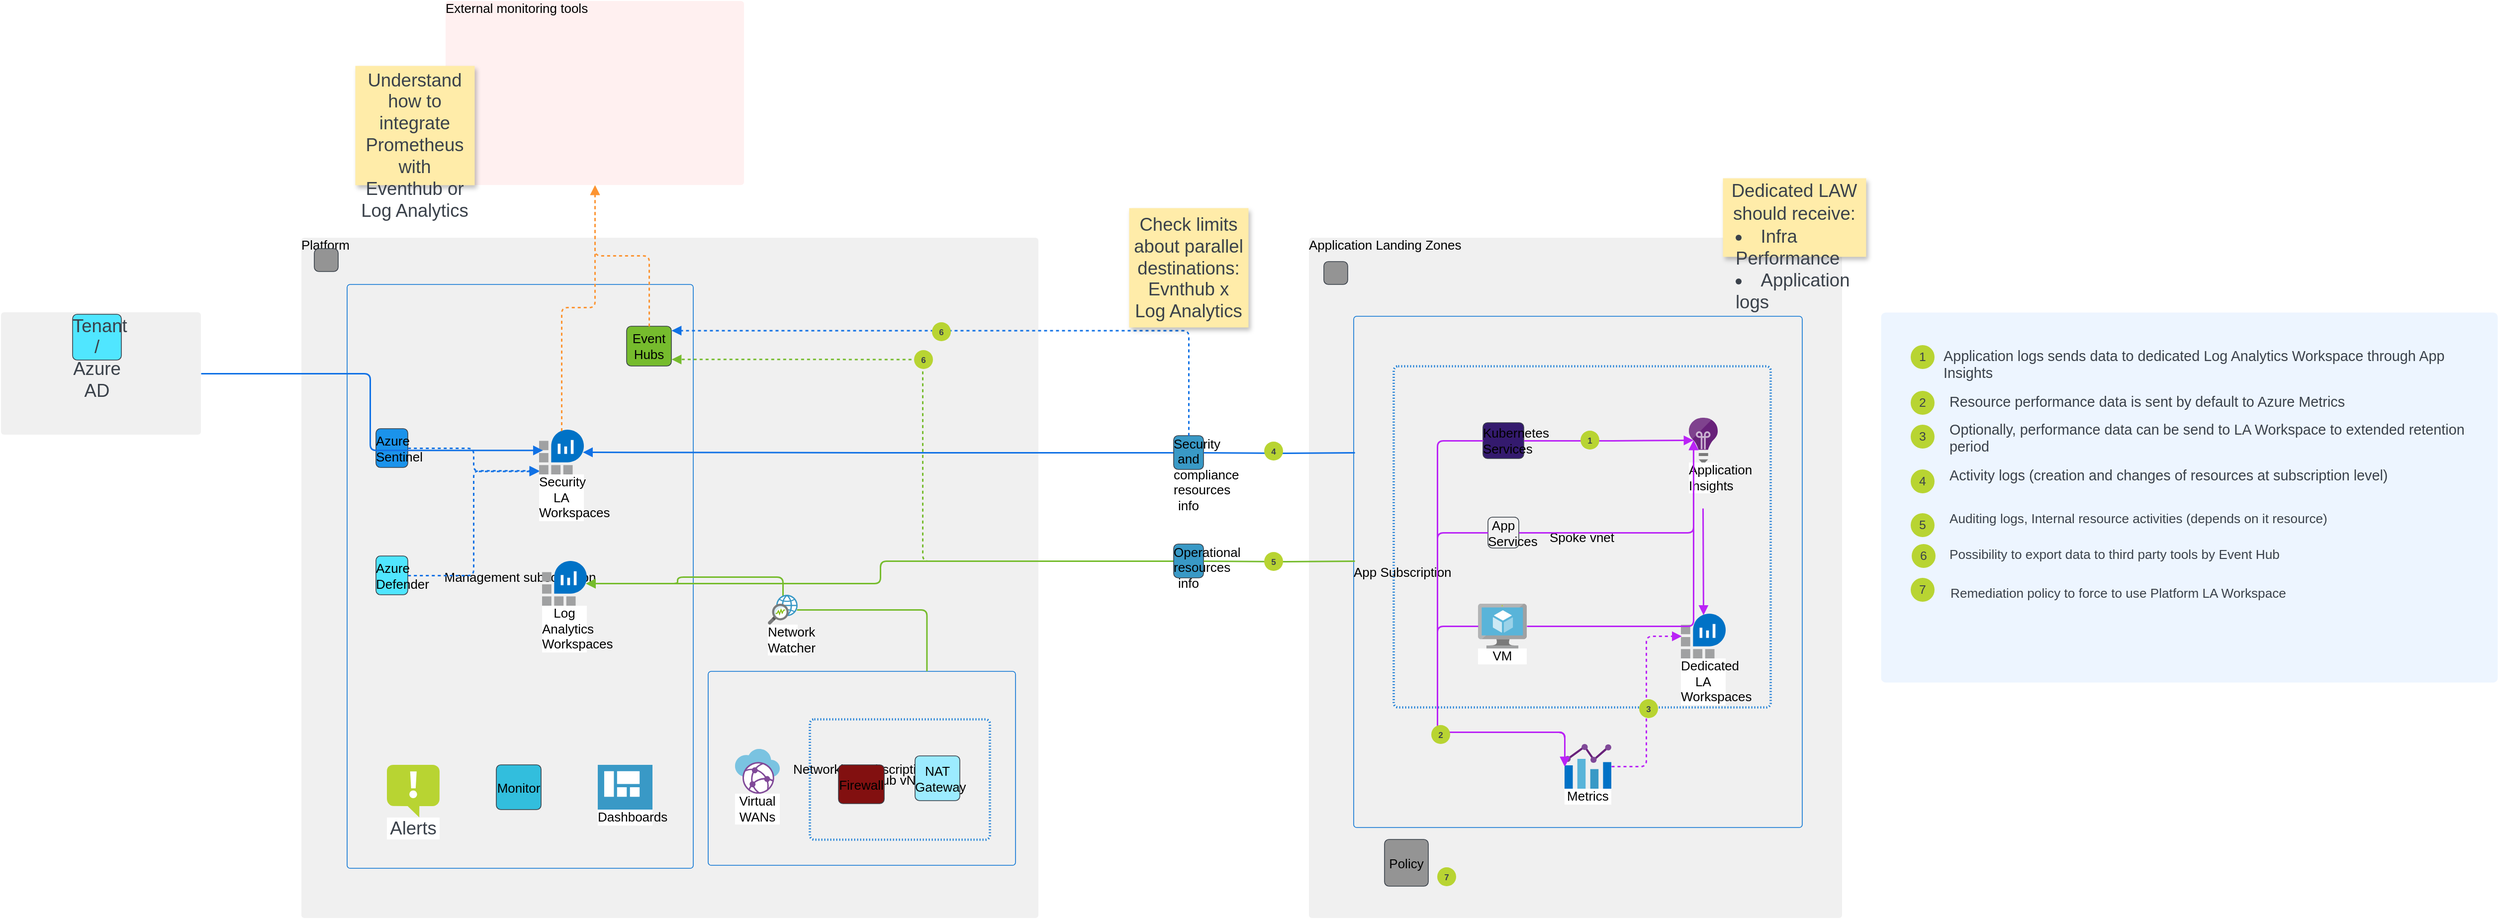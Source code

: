 <mxfile version="21.1.7" type="github">
  <diagram name="Page-1" id="JwP4fIqiXpfavdbIl-NI">
    <mxGraphModel dx="1377" dy="1976" grid="1" gridSize="10" guides="1" tooltips="1" connect="1" arrows="1" fold="1" page="1" pageScale="1" pageWidth="850" pageHeight="1100" math="0" shadow="0">
      <root>
        <mxCell id="0" />
        <mxCell id="1" parent="0" />
        <mxCell id="WGXkJgO69qUlZMb5C9I1-1" value="		Platform" style="html=1;overflow=block;blockSpacing=1;whiteSpace=wrap;fontSize=13;align=left;spacing=0;verticalAlign=top;strokeOpacity=0;fillOpacity=100;rounded=1;absoluteArcSize=1;arcSize=6;fillColor=#f0f0f0;strokeWidth=0.8;container=1;pointerEvents=0;collapsible=0;recursiveResize=0;lucidId=hfdOxuQXpPiN;" vertex="1" parent="1">
          <mxGeometry x="372" y="-773" width="741" height="684" as="geometry" />
        </mxCell>
        <mxCell id="WGXkJgO69qUlZMb5C9I1-2" value="Management subscritption" style="html=1;overflow=block;blockSpacing=1;whiteSpace=wrap;fontSize=13;spacing=0;strokeColor=#0e76d4;strokeOpacity=100;fillOpacity=0;rounded=1;absoluteArcSize=1;arcSize=6;fillColor=#000000;strokeWidth=0.8;container=1;pointerEvents=0;collapsible=0;recursiveResize=0;lucidId=hfdOnd4mohtG;" vertex="1" parent="1">
          <mxGeometry x="418" y="-726" width="348" height="587" as="geometry" />
        </mxCell>
        <mxCell id="WGXkJgO69qUlZMb5C9I1-3" value="Networking subscription" style="html=1;overflow=block;blockSpacing=1;whiteSpace=wrap;fontSize=13;spacing=0;strokeColor=#0e76d4;strokeOpacity=100;fillOpacity=0;rounded=1;absoluteArcSize=1;arcSize=6;fillColor=#000000;strokeWidth=0.8;container=1;pointerEvents=0;collapsible=0;recursiveResize=0;lucidId=hfdO7cEy7pdJ;" vertex="1" parent="1">
          <mxGeometry x="781" y="-337" width="309" height="195" as="geometry" />
        </mxCell>
        <mxCell id="WGXkJgO69qUlZMb5C9I1-4" value="Hub vNet" style="html=1;overflow=block;blockSpacing=1;whiteSpace=wrap;fontSize=13;spacing=0;strokeColor=#0e76d4;strokeOpacity=100;fillOpacity=0;rounded=1;absoluteArcSize=1;arcSize=9;fillColor=#000000;dashed=1;fixDash=1;dashPattern=1 2;strokeWidth=2.3;container=1;pointerEvents=0;collapsible=0;recursiveResize=0;lucidId=hfdOqeVb5w6P;" vertex="1" parent="1">
          <mxGeometry x="883" y="-289" width="181" height="121" as="geometry" />
        </mxCell>
        <mxCell id="WGXkJgO69qUlZMb5C9I1-5" value="" style="html=1;overflow=block;blockSpacing=1;whiteSpace=wrap;fontSize=13;align=left;spacing=0;verticalAlign=top;strokeOpacity=0;fillOpacity=100;rounded=1;absoluteArcSize=1;arcSize=6;fillColor=#f0f0f0;strokeWidth=0.8;container=1;pointerEvents=0;collapsible=0;recursiveResize=0;lucidId=hfdOQsGQeFDw;" vertex="1" parent="1">
          <mxGeometry x="70" y="-698" width="201" height="123" as="geometry" />
        </mxCell>
        <mxCell id="WGXkJgO69qUlZMb5C9I1-6" value="" style="html=1;overflow=block;blockSpacing=1;whiteSpace=wrap;fontSize=13;spacing=0;strokeOpacity=0;fillOpacity=100;rounded=1;absoluteArcSize=1;arcSize=9;fillColor=#edf5ff;strokeWidth=1.5;container=1;pointerEvents=0;collapsible=0;recursiveResize=0;lucidId=hfdOKxYK_Oq_;" vertex="1" parent="1">
          <mxGeometry x="1960" y="-698" width="620" height="372" as="geometry" />
        </mxCell>
        <mxCell id="WGXkJgO69qUlZMb5C9I1-7" value="		Application Landing Zones" style="html=1;overflow=block;blockSpacing=1;whiteSpace=wrap;fontSize=13;align=left;spacing=0;verticalAlign=top;strokeOpacity=0;fillOpacity=100;rounded=1;absoluteArcSize=1;arcSize=6;fillColor=#f0f0f0;strokeWidth=0.8;container=1;pointerEvents=0;collapsible=0;recursiveResize=0;lucidId=hfdOwP.~f-uI;" vertex="1" parent="1">
          <mxGeometry x="1385" y="-773" width="536" height="684" as="geometry" />
        </mxCell>
        <mxCell id="WGXkJgO69qUlZMb5C9I1-8" value="Spoke vnet" style="html=1;overflow=block;blockSpacing=1;whiteSpace=wrap;fontSize=13;spacing=0;strokeColor=#0e76d4;strokeOpacity=100;fillOpacity=0;rounded=1;absoluteArcSize=1;arcSize=9;fillColor=#000000;dashed=1;fixDash=1;dashPattern=1 2;strokeWidth=2.3;container=1;pointerEvents=0;collapsible=0;recursiveResize=0;lucidId=hfdO3LGpRCzF;" vertex="1" parent="1">
          <mxGeometry x="1470" y="-644" width="379" height="343" as="geometry" />
        </mxCell>
        <mxCell id="WGXkJgO69qUlZMb5C9I1-9" value="App Subscription" style="html=1;overflow=block;blockSpacing=1;whiteSpace=wrap;fontSize=13;align=left;spacing=0;strokeColor=#0e76d4;strokeOpacity=100;fillOpacity=0;rounded=1;absoluteArcSize=1;arcSize=6;fillColor=#000000;strokeWidth=0.8;container=1;pointerEvents=0;collapsible=0;recursiveResize=0;lucidId=hfdOmSD7fwQJ;" vertex="1" parent="1">
          <mxGeometry x="1430" y="-694" width="451" height="514" as="geometry" />
        </mxCell>
        <mxCell id="WGXkJgO69qUlZMb5C9I1-10" value="		External monitoring tools" style="html=1;overflow=block;blockSpacing=1;whiteSpace=wrap;fontSize=13;align=left;spacing=0;verticalAlign=top;strokeOpacity=0;fillOpacity=100;rounded=1;absoluteArcSize=1;arcSize=6;fillColor=#fff0f0;strokeWidth=0.8;container=1;pointerEvents=0;collapsible=0;recursiveResize=0;lucidId=hfdOEo~woggu;" vertex="1" parent="1">
          <mxGeometry x="517" y="-1011" width="300" height="185" as="geometry" />
        </mxCell>
        <mxCell id="WGXkJgO69qUlZMb5C9I1-11" value="" style="html=1;overflow=block;blockSpacing=1;whiteSpace=wrap;fontSize=13;spacing=0;strokeColor=#3a414a;strokeOpacity=100;rounded=1;absoluteArcSize=1;arcSize=9;fillColor=#949494;strokeWidth=0.8;lucidId=hfdO~q.X4uY7;" vertex="1" parent="1">
          <mxGeometry x="385" y="-762" width="24" height="23" as="geometry" />
        </mxCell>
        <mxCell id="WGXkJgO69qUlZMb5C9I1-12" value="" style="html=1;overflow=block;blockSpacing=1;whiteSpace=wrap;fontSize=13;spacing=0;strokeColor=#3a414a;strokeOpacity=100;rounded=1;absoluteArcSize=1;arcSize=9;fillColor=#949494;strokeWidth=0.8;lucidId=hfdObPOz~i8K;" vertex="1" parent="1">
          <mxGeometry x="1400" y="-749" width="24" height="23" as="geometry" />
        </mxCell>
        <mxCell id="WGXkJgO69qUlZMb5C9I1-13" value="Log Analytics Workspaces" style="overflow=block;blockSpacing=1;whiteSpace=wrap;image;aspect=fixed;html=1;points=[];align=center;verticalAlign=top;image=img/lib/mscae/Log_Analytics_Workspaces.svg;fontSize=13;spacing=0;strokeColor=#3a414a;strokeOpacity=100;rounded=1;absoluteArcSize=1;arcSize=9;fillColor=#0072C6;strokeWidth=0.8;lucidId=hfdO4umf08ZZ;" vertex="1" parent="1">
          <mxGeometry x="614" y="-448" width="45" height="45" as="geometry" />
        </mxCell>
        <mxCell id="WGXkJgO69qUlZMb5C9I1-14" value="Monitor" style="html=1;overflow=block;blockSpacing=1;whiteSpace=wrap;fontSize=13;spacing=0;strokeColor=#3a414a;strokeOpacity=100;rounded=1;absoluteArcSize=1;arcSize=9;fillColor=#32bedd;strokeWidth=0.8;lucidId=hfdOqHI3qPCR;" vertex="1" parent="1">
          <mxGeometry x="568" y="-243" width="45" height="45" as="geometry" />
        </mxCell>
        <mxCell id="WGXkJgO69qUlZMb5C9I1-15" value="Dashboards" style="overflow=block;blockSpacing=1;whiteSpace=wrap;image;aspect=fixed;html=1;points=[];align=center;verticalAlign=top;image=img/lib/mscae/Shared_Dashboard.svg;fontSize=13;spacing=0;strokeColor=#3a414a;strokeOpacity=100;rounded=1;absoluteArcSize=1;arcSize=9;fillColor=#3999c6;strokeWidth=0.8;lucidId=hfdOevVh5ZYv;" vertex="1" parent="1">
          <mxGeometry x="670" y="-243" width="55" height="45" as="geometry" />
        </mxCell>
        <mxCell id="WGXkJgO69qUlZMb5C9I1-16" value="Virtual WANs" style="overflow=block;blockSpacing=1;whiteSpace=wrap;image;aspect=fixed;html=1;points=[];align=center;verticalAlign=top;image=img/lib/mscae/Virtual_WANs.svg;fontSize=13;spacing=0;strokeColor=#3a414a;strokeOpacity=100;rounded=1;absoluteArcSize=1;arcSize=9;fillColor=#59b4d9;strokeWidth=0.8;lucidId=hfdO8JrBHPZk;" vertex="1" parent="1">
          <mxGeometry x="808" y="-259" width="45" height="45" as="geometry" />
        </mxCell>
        <mxCell id="WGXkJgO69qUlZMb5C9I1-17" value="Firewall" style="html=1;overflow=block;blockSpacing=1;whiteSpace=wrap;fontSize=13;spacing=0;strokeColor=#3a414a;strokeOpacity=100;rounded=1;absoluteArcSize=1;arcSize=9;fillColor=#821010;strokeWidth=0.8;lucidId=hfdOPQcgwzUz;" vertex="1" parent="1">
          <mxGeometry x="912" y="-243" width="46" height="39" as="geometry" />
        </mxCell>
        <mxCell id="WGXkJgO69qUlZMb5C9I1-18" value="NAT Gateway" style="html=1;overflow=block;blockSpacing=1;whiteSpace=wrap;fontSize=13;spacing=0;strokeColor=#3a414a;strokeOpacity=100;rounded=1;absoluteArcSize=1;arcSize=9;fillColor=#9cebff;strokeWidth=0.8;lucidId=hfdOgoDjd~ku;" vertex="1" parent="1">
          <mxGeometry x="989" y="-252" width="45" height="45" as="geometry" />
        </mxCell>
        <mxCell id="WGXkJgO69qUlZMb5C9I1-19" value="" style="html=1;jettySize=18;whiteSpace=wrap;fontSize=13;strokeColor=#1071e5;strokeOpacity=100;dashed=1;fixDash=1;strokeWidth=1.5;rounded=1;arcSize=12;edgeStyle=orthogonalEdgeStyle;startArrow=none;endArrow=block;endFill=1;exitX=0.996;exitY=0.5;exitPerimeter=0;entryX=0;entryY=0.914;entryPerimeter=0;lucidId=hfdOztoiHzLq;" edge="1" parent="1" source="WGXkJgO69qUlZMb5C9I1-22" target="WGXkJgO69qUlZMb5C9I1-23">
          <mxGeometry width="100" height="100" relative="1" as="geometry">
            <Array as="points" />
          </mxGeometry>
        </mxCell>
        <mxCell id="WGXkJgO69qUlZMb5C9I1-20" value="" style="html=1;jettySize=18;whiteSpace=wrap;fontSize=13;strokeColor=#76bc2d;strokeOpacity=100;strokeWidth=1.5;rounded=1;arcSize=12;edgeStyle=orthogonalEdgeStyle;startArrow=none;endArrow=block;endFill=1;exitX=0.5;exitY=0.032;exitPerimeter=0;entryX=0.973;entryY=0.5;entryPerimeter=0;lucidId=hfdOnqZWwhBJ;" edge="1" parent="1" source="WGXkJgO69qUlZMb5C9I1-66" target="WGXkJgO69qUlZMb5C9I1-13">
          <mxGeometry width="100" height="100" relative="1" as="geometry">
            <Array as="points" />
          </mxGeometry>
        </mxCell>
        <mxCell id="WGXkJgO69qUlZMb5C9I1-21" value="Azure Sentinel" style="html=1;overflow=block;blockSpacing=1;whiteSpace=wrap;fontSize=13;spacing=0;strokeColor=#3a414a;strokeOpacity=100;rounded=1;absoluteArcSize=1;arcSize=9;fillColor=#1b93eb;strokeWidth=0.8;lucidId=hfdOE~dhP9.0;" vertex="1" parent="1">
          <mxGeometry x="447" y="-581" width="32" height="39" as="geometry" />
        </mxCell>
        <mxCell id="WGXkJgO69qUlZMb5C9I1-22" value="Azure Defender" style="html=1;overflow=block;blockSpacing=1;whiteSpace=wrap;fontSize=13;spacing=0;strokeColor=#3a414a;strokeOpacity=100;rounded=1;absoluteArcSize=1;arcSize=9;fillColor=#50e6ff;strokeWidth=0.8;lucidId=hfdO4LIj379E;" vertex="1" parent="1">
          <mxGeometry x="447" y="-453" width="32" height="39" as="geometry" />
        </mxCell>
        <mxCell id="WGXkJgO69qUlZMb5C9I1-23" value="Security LA Workspaces" style="overflow=block;blockSpacing=1;whiteSpace=wrap;image;aspect=fixed;html=1;points=[];align=center;verticalAlign=top;image=img/lib/mscae/Log_Analytics_Workspaces.svg;fontSize=13;spacing=0;strokeColor=#3a414a;strokeOpacity=100;rounded=1;absoluteArcSize=1;arcSize=9;fillColor=#0072C6;strokeWidth=0.8;lucidId=hfdOhftSrhQF;" vertex="1" parent="1">
          <mxGeometry x="611" y="-580" width="45" height="45" as="geometry" />
        </mxCell>
        <mxCell id="WGXkJgO69qUlZMb5C9I1-24" value="Tenant / Azure AD" style="html=1;overflow=block;blockSpacing=1;whiteSpace=wrap;fontSize=18.3;fontColor=#3a414a;spacing=0;strokeColor=#3a414a;strokeOpacity=100;rounded=1;absoluteArcSize=1;arcSize=9;fillColor=#50e6ff;strokeWidth=0.8;lucidId=hfdOqk-~Uk0H;" vertex="1" parent="1">
          <mxGeometry x="142" y="-696" width="49" height="46" as="geometry" />
        </mxCell>
        <mxCell id="WGXkJgO69qUlZMb5C9I1-25" value="" style="html=1;jettySize=18;whiteSpace=wrap;fontSize=13;strokeColor=#1071e5;strokeOpacity=100;dashed=1;fixDash=1;strokeWidth=1.5;rounded=1;arcSize=12;edgeStyle=orthogonalEdgeStyle;startArrow=none;endArrow=block;endFill=1;exitX=0.996;exitY=0.5;exitPerimeter=0;entryX=0;entryY=0.929;entryPerimeter=0;lucidId=hfdOMNFwX6tz;" edge="1" parent="1" source="WGXkJgO69qUlZMb5C9I1-21" target="WGXkJgO69qUlZMb5C9I1-23">
          <mxGeometry width="100" height="100" relative="1" as="geometry">
            <Array as="points" />
          </mxGeometry>
        </mxCell>
        <mxCell id="WGXkJgO69qUlZMb5C9I1-26" value="" style="html=1;jettySize=18;whiteSpace=wrap;fontSize=13;strokeColor=#1071e5;strokeOpacity=100;strokeWidth=1.5;rounded=1;arcSize=12;edgeStyle=orthogonalEdgeStyle;startArrow=none;endArrow=block;endFill=1;exitX=0;exitY=0.5;exitPerimeter=0;entryX=0.973;entryY=0.5;entryPerimeter=0;lucidId=hfdOEB3YCTI0;" edge="1" parent="1" source="WGXkJgO69qUlZMb5C9I1-59" target="WGXkJgO69qUlZMb5C9I1-23">
          <mxGeometry width="100" height="100" relative="1" as="geometry">
            <Array as="points" />
          </mxGeometry>
        </mxCell>
        <mxCell id="WGXkJgO69qUlZMb5C9I1-27" value="Event Hubs" style="html=1;overflow=block;blockSpacing=1;whiteSpace=wrap;fontSize=13;spacing=0;strokeColor=#3a414a;strokeOpacity=100;rounded=1;absoluteArcSize=1;arcSize=9;fillColor=#76bc2d;strokeWidth=0.8;lucidId=hfdO0_XqwbbJ;" vertex="1" parent="1">
          <mxGeometry x="699" y="-684" width="45" height="40" as="geometry" />
        </mxCell>
        <mxCell id="WGXkJgO69qUlZMb5C9I1-28" value="" style="html=1;overflow=block;blockSpacing=1;whiteSpace=wrap;shape=image;fontSize=13;spacing=0;strokeColor=none;strokeOpacity=100;strokeWidth=0;image=https://images.lucid.app/images/3f862ca4-b8a8-4c7c-910c-7fd1fc522102/content;imageAspect=0;lucidId=hfdO6aqV0TOU;" vertex="1" parent="1">
          <mxGeometry x="697" y="-951" width="73" height="73" as="geometry" />
        </mxCell>
        <mxCell id="WGXkJgO69qUlZMb5C9I1-29" value="" style="html=1;jettySize=18;whiteSpace=wrap;fontSize=13;strokeColor=#fc9432;strokeOpacity=100;dashed=1;fixDash=1;strokeWidth=1.5;rounded=1;arcSize=12;edgeStyle=orthogonalEdgeStyle;startArrow=none;endArrow=block;endFill=1;exitX=0.5;exitY=0;exitPerimeter=0;entryX=0.5;entryY=1;entryPerimeter=0;lucidId=hfdO.ARvArcJ;" edge="1" parent="1" source="WGXkJgO69qUlZMb5C9I1-27" target="WGXkJgO69qUlZMb5C9I1-10">
          <mxGeometry width="100" height="100" relative="1" as="geometry">
            <Array as="points" />
          </mxGeometry>
        </mxCell>
        <mxCell id="WGXkJgO69qUlZMb5C9I1-30" value="" style="html=1;jettySize=18;whiteSpace=wrap;fontSize=13;strokeColor=#76bc2d;strokeOpacity=100;dashed=1;fixDash=1;strokeWidth=1.5;rounded=1;arcSize=12;edgeStyle=orthogonalEdgeStyle;startArrow=none;endArrow=block;endFill=1;exitX=0;exitY=0.5;exitPerimeter=0;entryX=1;entryY=0.829;entryPerimeter=0;lucidId=hfdOmQisDcTx;" edge="1" parent="1" source="WGXkJgO69qUlZMb5C9I1-38" target="WGXkJgO69qUlZMb5C9I1-27">
          <mxGeometry width="100" height="100" relative="1" as="geometry">
            <Array as="points" />
          </mxGeometry>
        </mxCell>
        <mxCell id="WGXkJgO69qUlZMb5C9I1-31" value="" style="html=1;jettySize=18;whiteSpace=wrap;fontSize=13;strokeColor=#76bc2d;strokeOpacity=100;strokeWidth=1.5;rounded=1;arcSize=12;edgeStyle=orthogonalEdgeStyle;startArrow=none;endArrow=block;endFill=1;exitX=0;exitY=0.5;exitPerimeter=0;entryX=0.973;entryY=0.5;entryPerimeter=0;lucidId=hfdOkwgopler;" edge="1" parent="1" source="WGXkJgO69qUlZMb5C9I1-38" target="WGXkJgO69qUlZMb5C9I1-13">
          <mxGeometry width="100" height="100" relative="1" as="geometry">
            <Array as="points" />
          </mxGeometry>
        </mxCell>
        <mxCell id="WGXkJgO69qUlZMb5C9I1-32" value="3" style="html=1;overflow=block;blockSpacing=1;whiteSpace=wrap;ellipse;fontSize=12.4;fontColor=#3a414a;align=center;spacing=0;strokeOpacity=0;fillOpacity=100;rounded=1;absoluteArcSize=1;arcSize=9;fillColor=#b8d432;strokeWidth=0.8;lucidId=hfdOnI5I8bn3;" vertex="1" parent="1">
          <mxGeometry x="1990" y="-585" width="24" height="24" as="geometry" />
        </mxCell>
        <mxCell id="WGXkJgO69qUlZMb5C9I1-33" value="Optionally, performance data can be send to LA Workspace to extended retention period" style="html=1;overflow=block;blockSpacing=1;whiteSpace=wrap;fontSize=14.4;fontColor=#3a414a;align=left;spacing=3.8;verticalAlign=top;strokeColor=none;fillOpacity=0;fillColor=#ffffff;strokeWidth=0;lucidId=hfdOvR9.vir9;" vertex="1" parent="1">
          <mxGeometry x="2026" y="-591" width="539" height="46" as="geometry" />
        </mxCell>
        <mxCell id="WGXkJgO69qUlZMb5C9I1-34" value="1" style="html=1;overflow=block;blockSpacing=1;whiteSpace=wrap;ellipse;fontSize=12.4;fontColor=#3a414a;align=center;spacing=0;strokeOpacity=0;fillOpacity=100;rounded=1;absoluteArcSize=1;arcSize=9;fillColor=#b8d432;strokeWidth=0.8;lucidId=hfdOz3j_D8wK;" vertex="1" parent="1">
          <mxGeometry x="1990" y="-665" width="24" height="24" as="geometry" />
        </mxCell>
        <mxCell id="WGXkJgO69qUlZMb5C9I1-35" value="Application logs sends data to dedicated Log Analytics Workspace through App Insights" style="html=1;overflow=block;blockSpacing=1;whiteSpace=wrap;fontSize=14.4;fontColor=#3a414a;align=left;spacing=3.8;verticalAlign=top;strokeColor=none;fillOpacity=0;fillColor=#ffffff;strokeWidth=0;lucidId=hfdOsRjJv0DH;" vertex="1" parent="1">
          <mxGeometry x="2020" y="-665" width="554" height="74" as="geometry" />
        </mxCell>
        <mxCell id="WGXkJgO69qUlZMb5C9I1-36" value="2" style="html=1;overflow=block;blockSpacing=1;whiteSpace=wrap;ellipse;fontSize=12.4;fontColor=#3a414a;align=center;spacing=0;strokeOpacity=0;fillOpacity=100;rounded=1;absoluteArcSize=1;arcSize=9;fillColor=#b8d432;strokeWidth=0.8;lucidId=hfdO_XS7LmdC;" vertex="1" parent="1">
          <mxGeometry x="1990" y="-619" width="24" height="24" as="geometry" />
        </mxCell>
        <mxCell id="WGXkJgO69qUlZMb5C9I1-37" value="Resource performance data is sent by default to Azure Metrics" style="html=1;overflow=block;blockSpacing=1;whiteSpace=wrap;fontSize=14.4;fontColor=#3a414a;align=left;spacing=3.8;verticalAlign=top;strokeColor=none;fillOpacity=0;fillColor=#ffffff;strokeWidth=0;lucidId=hfdOYkM8e5eG;" vertex="1" parent="1">
          <mxGeometry x="2026" y="-619" width="554" height="31" as="geometry" />
        </mxCell>
        <mxCell id="WGXkJgO69qUlZMb5C9I1-38" value="Operational resources info" style="html=1;overflow=block;blockSpacing=1;whiteSpace=wrap;fontSize=13;spacing=0;strokeColor=#3a414a;strokeOpacity=100;rounded=1;absoluteArcSize=1;arcSize=9;fillColor=#3999C6;strokeWidth=0.8;lucidId=hfdO..K1Er-.;" vertex="1" parent="1">
          <mxGeometry x="1249" y="-465" width="30" height="34" as="geometry" />
        </mxCell>
        <mxCell id="WGXkJgO69qUlZMb5C9I1-39" value="Dedicated LA Workspaces" style="overflow=block;blockSpacing=1;whiteSpace=wrap;image;aspect=fixed;html=1;points=[];align=center;verticalAlign=top;image=img/lib/mscae/Log_Analytics_Workspaces.svg;fontSize=13;spacing=0;strokeColor=#3a414a;strokeOpacity=100;rounded=1;absoluteArcSize=1;arcSize=9;fillColor=#0072C6;strokeWidth=0.8;lucidId=hfdOmpu3eVb7;" vertex="1" parent="1">
          <mxGeometry x="1759" y="-395" width="45" height="45" as="geometry" />
        </mxCell>
        <mxCell id="WGXkJgO69qUlZMb5C9I1-40" value="App Services" style="html=1;overflow=block;blockSpacing=1;whiteSpace=wrap;fontSize=13;spacing=0;strokeColor=#3a414a;strokeOpacity=100;fillOpacity=3;rounded=1;absoluteArcSize=1;arcSize=9;fillColor=#f2f2f2;strokeWidth=0.8;lucidId=hfdO07mZ497g;" vertex="1" parent="1">
          <mxGeometry x="1565" y="-492" width="31" height="31" as="geometry" />
        </mxCell>
        <mxCell id="WGXkJgO69qUlZMb5C9I1-41" value="Kubernetes Services" style="html=1;overflow=block;blockSpacing=1;whiteSpace=wrap;fontSize=13;spacing=0;strokeColor=#3a414a;strokeOpacity=100;rounded=1;absoluteArcSize=1;arcSize=9;fillColor=#341a6e;strokeWidth=0.8;lucidId=hfdO.r9s61bv;" vertex="1" parent="1">
          <mxGeometry x="1560" y="-587" width="41" height="36" as="geometry" />
        </mxCell>
        <mxCell id="WGXkJgO69qUlZMb5C9I1-42" value="Application Insights" style="overflow=block;blockSpacing=1;whiteSpace=wrap;image;aspect=fixed;html=1;points=[];align=center;verticalAlign=top;image=img/lib/mscae/Application_Insights.svg;fontSize=13;spacing=0;strokeColor=#3a414a;strokeOpacity=100;rounded=1;absoluteArcSize=1;arcSize=9;fillColor=#68217a;strokeWidth=0.8;lucidId=hfdOdV6X3TFQ;" vertex="1" parent="1">
          <mxGeometry x="1767" y="-592" width="29" height="45" as="geometry" />
        </mxCell>
        <mxCell id="WGXkJgO69qUlZMb5C9I1-43" value="Metrics" style="overflow=block;blockSpacing=1;whiteSpace=wrap;image;aspect=fixed;html=1;points=[];align=center;verticalAlign=top;image=img/lib/mscae/Chart.svg;fontSize=13;spacing=0;strokeColor=#3a414a;strokeOpacity=100;rounded=1;absoluteArcSize=1;arcSize=9;fillColor=#59B4D9;strokeWidth=0.8;lucidId=hfdO4WPP~Xem;" vertex="1" parent="1">
          <mxGeometry x="1642" y="-264" width="47" height="45" as="geometry" />
        </mxCell>
        <mxCell id="WGXkJgO69qUlZMb5C9I1-44" value="VM" style="overflow=block;blockSpacing=1;whiteSpace=wrap;image;aspect=fixed;html=1;points=[];align=center;verticalAlign=top;image=img/lib/mscae/Virtual_Machine.svg;fontSize=13;spacing=0;strokeColor=#3a414a;strokeOpacity=100;rounded=1;absoluteArcSize=1;arcSize=9;fillColor=#59B4D9;strokeWidth=0.8;lucidId=hfdOaKXNky3v;" vertex="1" parent="1">
          <mxGeometry x="1555" y="-405" width="49" height="45" as="geometry" />
        </mxCell>
        <mxCell id="WGXkJgO69qUlZMb5C9I1-45" value="" style="html=1;jettySize=18;whiteSpace=wrap;fontSize=13;strokeColor=#ba23f6;strokeOpacity=100;strokeWidth=1.5;rounded=1;arcSize=12;edgeStyle=orthogonalEdgeStyle;startArrow=none;endArrow=block;endFill=1;exitX=1;exitY=0.5;exitPerimeter=0;entryX=0.154;entryY=0.5;entryPerimeter=0;lucidId=hfdOQFMdgxqs;" edge="1" parent="1" source="WGXkJgO69qUlZMb5C9I1-41" target="WGXkJgO69qUlZMb5C9I1-42">
          <mxGeometry width="100" height="100" relative="1" as="geometry">
            <Array as="points" />
          </mxGeometry>
        </mxCell>
        <mxCell id="WGXkJgO69qUlZMb5C9I1-46" value="" style="html=1;jettySize=18;whiteSpace=wrap;fontSize=13;strokeColor=#ba23f6;strokeOpacity=100;strokeWidth=1.5;rounded=1;arcSize=12;edgeStyle=orthogonalEdgeStyle;startArrow=none;endArrow=block;endFill=1;exitX=0.998;exitY=0.5;exitPerimeter=0;entryX=0.154;entryY=0.5;entryPerimeter=0;lucidId=hfdOUAl0~-zS;" edge="1" parent="1" source="WGXkJgO69qUlZMb5C9I1-40" target="WGXkJgO69qUlZMb5C9I1-42">
          <mxGeometry width="100" height="100" relative="1" as="geometry">
            <Array as="points" />
          </mxGeometry>
        </mxCell>
        <mxCell id="WGXkJgO69qUlZMb5C9I1-47" value="" style="html=1;jettySize=18;whiteSpace=wrap;fontSize=13;strokeColor=#ba23f6;strokeOpacity=100;strokeWidth=1.5;rounded=1;arcSize=12;edgeStyle=orthogonalEdgeStyle;startArrow=none;endArrow=block;endFill=1;exitX=1;exitY=0.5;exitPerimeter=0;entryX=0.154;entryY=0.5;entryPerimeter=0;lucidId=hfdOmh~jb1Js;" edge="1" parent="1" source="WGXkJgO69qUlZMb5C9I1-44" target="WGXkJgO69qUlZMb5C9I1-42">
          <mxGeometry width="100" height="100" relative="1" as="geometry">
            <Array as="points" />
          </mxGeometry>
        </mxCell>
        <mxCell id="WGXkJgO69qUlZMb5C9I1-48" value="" style="html=1;jettySize=18;whiteSpace=wrap;fontSize=13;strokeColor=#ba23f6;strokeOpacity=100;strokeWidth=1.5;rounded=1;arcSize=12;edgeStyle=orthogonalEdgeStyle;startArrow=none;endArrow=block;endFill=1;entryX=0.5;entryY=0.027;entryPerimeter=0;lucidId=hfdOZ1AvTGOD;" edge="1" parent="1" target="WGXkJgO69qUlZMb5C9I1-39">
          <mxGeometry width="100" height="100" relative="1" as="geometry">
            <Array as="points" />
            <mxPoint x="1781" y="-501" as="sourcePoint" />
          </mxGeometry>
        </mxCell>
        <mxCell id="WGXkJgO69qUlZMb5C9I1-49" value="" style="html=1;jettySize=18;whiteSpace=wrap;fontSize=13;strokeColor=#ba23f6;strokeOpacity=100;strokeWidth=1.5;rounded=1;arcSize=12;edgeStyle=orthogonalEdgeStyle;startArrow=none;endArrow=block;endFill=1;exitX=0;exitY=0.5;exitPerimeter=0;entryX=0;entryY=0.5;entryPerimeter=0;lucidId=hfdOdhZEw-cF;" edge="1" parent="1" source="WGXkJgO69qUlZMb5C9I1-41" target="WGXkJgO69qUlZMb5C9I1-43">
          <mxGeometry width="100" height="100" relative="1" as="geometry">
            <Array as="points">
              <mxPoint x="1514" y="-569" />
              <mxPoint x="1514" y="-276" />
            </Array>
          </mxGeometry>
        </mxCell>
        <mxCell id="WGXkJgO69qUlZMb5C9I1-50" value="" style="html=1;jettySize=18;whiteSpace=wrap;fontSize=13;strokeColor=#ba23f6;strokeOpacity=100;strokeWidth=1.5;rounded=1;arcSize=12;edgeStyle=orthogonalEdgeStyle;startArrow=none;endArrow=block;endFill=1;exitX=0.001;exitY=0.5;exitPerimeter=0;entryX=0;entryY=0.5;entryPerimeter=0;lucidId=hfdO-PrPhL9H;" edge="1" parent="1" source="WGXkJgO69qUlZMb5C9I1-40" target="WGXkJgO69qUlZMb5C9I1-43">
          <mxGeometry width="100" height="100" relative="1" as="geometry">
            <Array as="points">
              <mxPoint x="1514" y="-477" />
              <mxPoint x="1514" y="-276" />
            </Array>
          </mxGeometry>
        </mxCell>
        <mxCell id="WGXkJgO69qUlZMb5C9I1-51" value="" style="html=1;jettySize=18;whiteSpace=wrap;fontSize=13;strokeColor=#ba23f6;strokeOpacity=100;strokeWidth=1.5;rounded=1;arcSize=12;edgeStyle=orthogonalEdgeStyle;startArrow=none;endArrow=block;endFill=1;exitX=0;exitY=0.5;exitPerimeter=0;entryX=0;entryY=0.5;entryPerimeter=0;lucidId=hfdOK50C.1Xv;" edge="1" parent="1" source="WGXkJgO69qUlZMb5C9I1-44" target="WGXkJgO69qUlZMb5C9I1-43">
          <mxGeometry width="100" height="100" relative="1" as="geometry">
            <Array as="points">
              <mxPoint x="1514" y="-382" />
              <mxPoint x="1514" y="-276" />
            </Array>
          </mxGeometry>
        </mxCell>
        <mxCell id="WGXkJgO69qUlZMb5C9I1-52" value="" style="html=1;jettySize=18;whiteSpace=wrap;fontSize=13;strokeColor=#ba23f6;strokeOpacity=100;dashed=1;fixDash=1;strokeWidth=1.5;rounded=1;arcSize=12;edgeStyle=orthogonalEdgeStyle;startArrow=none;endArrow=block;endFill=1;exitX=1;exitY=0.5;exitPerimeter=0;entryX=0.015;entryY=0.5;entryPerimeter=0;lucidId=hfdO~47Ho1Vd;" edge="1" parent="1" source="WGXkJgO69qUlZMb5C9I1-43" target="WGXkJgO69qUlZMb5C9I1-39">
          <mxGeometry width="100" height="100" relative="1" as="geometry">
            <Array as="points" />
          </mxGeometry>
        </mxCell>
        <mxCell id="WGXkJgO69qUlZMb5C9I1-53" value="3" style="html=1;overflow=block;blockSpacing=1;whiteSpace=wrap;ellipse;fontSize=8.5;fontColor=#3a414a;fontStyle=1;align=center;spacing=0;strokeOpacity=0;fillOpacity=100;rounded=1;absoluteArcSize=1;arcSize=9;fillColor=#b8d432;strokeWidth=0.8;lucidId=hfdOmRpND5Sz;" vertex="1" parent="1">
          <mxGeometry x="1717" y="-309" width="19" height="19" as="geometry" />
        </mxCell>
        <mxCell id="WGXkJgO69qUlZMb5C9I1-54" value="1" style="html=1;overflow=block;blockSpacing=1;whiteSpace=wrap;ellipse;fontSize=8.5;fontColor=#3a414a;fontStyle=1;align=center;spacing=0;strokeOpacity=0;fillOpacity=100;rounded=1;absoluteArcSize=1;arcSize=9;fillColor=#b8d432;strokeWidth=0.8;lucidId=hfdOuQmEf9FA;" vertex="1" parent="1">
          <mxGeometry x="1658" y="-579" width="19" height="19" as="geometry" />
        </mxCell>
        <mxCell id="WGXkJgO69qUlZMb5C9I1-55" value="2" style="html=1;overflow=block;blockSpacing=1;whiteSpace=wrap;ellipse;fontSize=8.5;fontColor=#3a414a;fontStyle=1;align=center;spacing=0;strokeOpacity=0;fillOpacity=100;rounded=1;absoluteArcSize=1;arcSize=9;fillColor=#b8d432;strokeWidth=0.8;lucidId=hfdOFbTuTS9H;" vertex="1" parent="1">
          <mxGeometry x="1508" y="-283" width="19" height="19" as="geometry" />
        </mxCell>
        <mxCell id="WGXkJgO69qUlZMb5C9I1-56" value="" style="html=1;jettySize=18;whiteSpace=wrap;fontSize=13;strokeColor=#76bc2d;strokeOpacity=100;strokeWidth=1.5;rounded=1;arcSize=12;edgeStyle=orthogonalEdgeStyle;startArrow=none;endArrow=none;entryX=1;entryY=0.5;entryPerimeter=0;lucidId=hfdORXmjE3~S;" edge="1" parent="1" target="WGXkJgO69qUlZMb5C9I1-38">
          <mxGeometry width="100" height="100" relative="1" as="geometry">
            <Array as="points" />
            <mxPoint x="1431" y="-448" as="sourcePoint" />
          </mxGeometry>
        </mxCell>
        <mxCell id="WGXkJgO69qUlZMb5C9I1-57" value="4" style="html=1;overflow=block;blockSpacing=1;whiteSpace=wrap;ellipse;fontSize=12.4;fontColor=#3a414a;align=center;spacing=0;strokeOpacity=0;fillOpacity=100;rounded=1;absoluteArcSize=1;arcSize=9;fillColor=#b8d432;strokeWidth=0.8;lucidId=hfdOX0uZggb1;" vertex="1" parent="1">
          <mxGeometry x="1990" y="-540" width="24" height="24" as="geometry" />
        </mxCell>
        <mxCell id="WGXkJgO69qUlZMb5C9I1-58" value="Activity logs (creation and changes of resources at subscription level)" style="html=1;overflow=block;blockSpacing=1;whiteSpace=wrap;fontSize=14.4;fontColor=#3a414a;align=left;spacing=3.8;verticalAlign=top;strokeColor=none;fillOpacity=0;fillColor=#ffffff;strokeWidth=0;lucidId=hfdOM6CtfcLY;" vertex="1" parent="1">
          <mxGeometry x="2026" y="-545" width="539" height="46" as="geometry" />
        </mxCell>
        <mxCell id="WGXkJgO69qUlZMb5C9I1-59" value="Security and compliance resources info" style="html=1;overflow=block;blockSpacing=1;whiteSpace=wrap;fontSize=13;spacing=0;strokeColor=#3a414a;strokeOpacity=100;rounded=1;absoluteArcSize=1;arcSize=9;fillColor=#3999C6;strokeWidth=0.8;lucidId=hfdO1UMuzdry;" vertex="1" parent="1">
          <mxGeometry x="1249" y="-574" width="30" height="34" as="geometry" />
        </mxCell>
        <mxCell id="WGXkJgO69qUlZMb5C9I1-60" value="" style="html=1;jettySize=18;whiteSpace=wrap;fontSize=13;strokeColor=#1071e5;strokeOpacity=100;strokeWidth=1.5;rounded=1;arcSize=12;edgeStyle=orthogonalEdgeStyle;startArrow=none;endArrow=none;entryX=1;entryY=0.5;entryPerimeter=0;lucidId=hfdOixD2Rp9P;" edge="1" parent="1" target="WGXkJgO69qUlZMb5C9I1-59">
          <mxGeometry width="100" height="100" relative="1" as="geometry">
            <Array as="points" />
            <mxPoint x="1431" y="-557" as="sourcePoint" />
          </mxGeometry>
        </mxCell>
        <mxCell id="WGXkJgO69qUlZMb5C9I1-61" value="4" style="html=1;overflow=block;blockSpacing=1;whiteSpace=wrap;ellipse;fontSize=8.5;fontColor=#3a414a;fontStyle=1;align=center;spacing=0;strokeOpacity=0;fillOpacity=100;rounded=1;absoluteArcSize=1;arcSize=9;fillColor=#b8d432;strokeWidth=0.8;lucidId=hfdO8BXGYFif;" vertex="1" parent="1">
          <mxGeometry x="1340" y="-568" width="19" height="19" as="geometry" />
        </mxCell>
        <mxCell id="WGXkJgO69qUlZMb5C9I1-62" value="5" style="html=1;overflow=block;blockSpacing=1;whiteSpace=wrap;ellipse;fontSize=8.5;fontColor=#3a414a;fontStyle=1;align=center;spacing=0;strokeOpacity=0;fillOpacity=100;rounded=1;absoluteArcSize=1;arcSize=9;fillColor=#b8d432;strokeWidth=0.8;lucidId=hfdOuzUYoT51;" vertex="1" parent="1">
          <mxGeometry x="1340" y="-457" width="19" height="19" as="geometry" />
        </mxCell>
        <mxCell id="WGXkJgO69qUlZMb5C9I1-63" value="5" style="html=1;overflow=block;blockSpacing=1;whiteSpace=wrap;ellipse;fontSize=12.4;fontColor=#3a414a;align=center;spacing=0;strokeOpacity=0;fillOpacity=100;rounded=1;absoluteArcSize=1;arcSize=9;fillColor=#b8d432;strokeWidth=0.8;lucidId=hfdO8cjGU8n0;" vertex="1" parent="1">
          <mxGeometry x="1990" y="-496" width="24" height="24" as="geometry" />
        </mxCell>
        <mxCell id="WGXkJgO69qUlZMb5C9I1-64" value="Auditing logs, Internal resource activities (depends on it resource)" style="html=1;overflow=block;blockSpacing=1;whiteSpace=wrap;fontSize=13.1;fontColor=#3a414a;align=left;spacing=3.8;verticalAlign=top;strokeColor=none;fillOpacity=0;fillColor=#ffffff;strokeWidth=0;lucidId=hfdO1De7w8Pe;" vertex="1" parent="1">
          <mxGeometry x="2026" y="-501" width="539" height="29" as="geometry" />
        </mxCell>
        <mxCell id="WGXkJgO69qUlZMb5C9I1-65" value="" style="html=1;jettySize=18;whiteSpace=wrap;fontSize=13;strokeColor=#1071e5;strokeOpacity=100;dashed=1;fixDash=1;strokeWidth=1.5;rounded=1;arcSize=12;edgeStyle=orthogonalEdgeStyle;startArrow=none;endArrow=block;endFill=1;exitX=0.5;exitY=0;exitPerimeter=0;entryX=1;entryY=0.105;entryPerimeter=0;lucidId=hfdOQRzoI3L1;" edge="1" parent="1" source="WGXkJgO69qUlZMb5C9I1-59" target="WGXkJgO69qUlZMb5C9I1-27">
          <mxGeometry width="100" height="100" relative="1" as="geometry">
            <Array as="points" />
          </mxGeometry>
        </mxCell>
        <mxCell id="WGXkJgO69qUlZMb5C9I1-66" value="Network Watcher" style="overflow=block;blockSpacing=1;whiteSpace=wrap;image;aspect=fixed;html=1;points=[];align=center;verticalAlign=top;image=img/lib/mscae/Network_watcher.svg;fontSize=13;spacing=0;strokeColor=#3a414a;strokeOpacity=100;rounded=1;absoluteArcSize=1;arcSize=9;fillColor=#3898C5;strokeWidth=0.8;lucidId=hfdOaikeuU-E;" vertex="1" parent="1">
          <mxGeometry x="841" y="-414" width="30" height="30" as="geometry" />
        </mxCell>
        <mxCell id="WGXkJgO69qUlZMb5C9I1-67" value="&lt;div style=&quot;display: flex; justify-content: center; text-align: center; align-items: baseline; font-size: 0; line-height: 1.25;margin-top: -2px;&quot;&gt;&lt;span&gt;&lt;span style=&quot;font-size:18.3px;color:#3a414a;&quot;&gt;Dedicated LAW should receive:&#xa;&lt;/span&gt;&lt;/span&gt;&lt;/div&gt;&lt;ul style=&quot;margin: 0px; padding-left: 10px;list-style-position: inside; list-style-type:disc&quot;&gt;&lt;li style=&quot;text-align:left;color:#3a414a;font-size:18.3px;&quot;&gt;&lt;span style=&quot;margin-left: 0px;margin-top: -2px;&quot;&gt;&lt;span style=&quot;font-size:18.3px;color:#3a414a;&quot;&gt;Infra Performance&lt;/span&gt;&lt;/span&gt;&lt;/li&gt;&lt;li style=&quot;text-align:left;color:#3a414a;font-size:18.3px;&quot;&gt;&lt;span style=&quot;margin-left: 0px;margin-top: -2px;&quot;&gt;&lt;span style=&quot;font-size:18.3px;color:#3a414a;&quot;&gt;Application logs&lt;/span&gt;&lt;/span&gt;&lt;/li&gt;&lt;/ul&gt;" style="html=1;overflow=block;blockSpacing=1;whiteSpace=wrap;shadow=1;fontSize=13;spacing=3.8;strokeColor=none;strokeOpacity=100;fillColor=#FFECA9;strokeWidth=0;lucidId=hfdO7GVvSJdE;" vertex="1" parent="1">
          <mxGeometry x="1801" y="-833" width="144" height="79" as="geometry" />
        </mxCell>
        <mxCell id="WGXkJgO69qUlZMb5C9I1-68" value="Alerts" style="overflow=block;blockSpacing=1;whiteSpace=wrap;image;aspect=fixed;html=1;points=[];align=center;verticalAlign=top;image=img/lib/mscae/Notification.svg;fontSize=18.3;fontColor=#3a414a;spacing=0;strokeColor=#3a414a;strokeOpacity=100;rounded=1;absoluteArcSize=1;arcSize=9;fillColor=#b8d432;strokeWidth=0.8;lucidId=hfdO_I~HZqU1;" vertex="1" parent="1">
          <mxGeometry x="458" y="-243" width="53" height="53" as="geometry" />
        </mxCell>
        <mxCell id="WGXkJgO69qUlZMb5C9I1-69" value="6" style="html=1;overflow=block;blockSpacing=1;whiteSpace=wrap;ellipse;fontSize=12.4;fontColor=#3a414a;align=center;spacing=0;strokeOpacity=0;fillOpacity=100;rounded=1;absoluteArcSize=1;arcSize=9;fillColor=#b8d432;strokeWidth=0.8;lucidId=hfdOezpFNQC_;" vertex="1" parent="1">
          <mxGeometry x="1991" y="-465" width="24" height="24" as="geometry" />
        </mxCell>
        <mxCell id="WGXkJgO69qUlZMb5C9I1-70" value="Possibility to export data to third party tools by Event Hub" style="html=1;overflow=block;blockSpacing=1;whiteSpace=wrap;fontSize=13.1;fontColor=#3a414a;align=left;spacing=3.8;verticalAlign=top;strokeColor=none;strokeOpacity=100;fillOpacity=0;fillColor=#ffffff;strokeWidth=0;lucidId=hfdO9MOBwPs.;" vertex="1" parent="1">
          <mxGeometry x="2026" y="-465" width="539" height="29" as="geometry" />
        </mxCell>
        <mxCell id="WGXkJgO69qUlZMb5C9I1-71" value="6" style="html=1;overflow=block;blockSpacing=1;whiteSpace=wrap;ellipse;fontSize=8.5;fontColor=#3a414a;fontStyle=1;align=center;spacing=0;strokeOpacity=0;fillOpacity=100;rounded=1;absoluteArcSize=1;arcSize=9;fillColor=#b8d432;strokeWidth=0.8;lucidId=hfdOqYPoevgI;" vertex="1" parent="1">
          <mxGeometry x="1006" y="-688" width="19" height="19" as="geometry" />
        </mxCell>
        <mxCell id="WGXkJgO69qUlZMb5C9I1-72" value="6" style="html=1;overflow=block;blockSpacing=1;whiteSpace=wrap;ellipse;fontSize=8.5;fontColor=#3a414a;fontStyle=1;align=center;spacing=0;strokeOpacity=0;fillOpacity=100;rounded=1;absoluteArcSize=1;arcSize=9;fillColor=#b8d432;strokeWidth=0.8;lucidId=hfdObbw9yIYK;" vertex="1" parent="1">
          <mxGeometry x="988" y="-660" width="19" height="19" as="geometry" />
        </mxCell>
        <mxCell id="WGXkJgO69qUlZMb5C9I1-73" value="Policy" style="html=1;overflow=block;blockSpacing=1;whiteSpace=wrap;fontSize=13;spacing=0;strokeColor=#3a414a;strokeOpacity=100;rounded=1;absoluteArcSize=1;arcSize=9;fillColor=#949494;strokeWidth=0.8;lucidId=hfdONyKQS.fX;" vertex="1" parent="1">
          <mxGeometry x="1461" y="-168" width="44" height="47" as="geometry" />
        </mxCell>
        <mxCell id="WGXkJgO69qUlZMb5C9I1-74" value="7" style="html=1;overflow=block;blockSpacing=1;whiteSpace=wrap;ellipse;fontSize=12.4;fontColor=#3a414a;align=center;spacing=0;strokeOpacity=0;fillOpacity=100;rounded=1;absoluteArcSize=1;arcSize=9;fillColor=#b8d432;strokeWidth=0.8;lucidId=hfdOYc_O86Xq;" vertex="1" parent="1">
          <mxGeometry x="1990" y="-431" width="24" height="24" as="geometry" />
        </mxCell>
        <mxCell id="WGXkJgO69qUlZMb5C9I1-75" value="7" style="html=1;overflow=block;blockSpacing=1;whiteSpace=wrap;ellipse;fontSize=8.5;fontColor=#3a414a;fontStyle=1;align=center;spacing=0;strokeOpacity=0;fillOpacity=100;rounded=1;absoluteArcSize=1;arcSize=9;fillColor=#b8d432;strokeWidth=0.8;lucidId=hfdO1llfXDuu;" vertex="1" parent="1">
          <mxGeometry x="1514" y="-140" width="19" height="19" as="geometry" />
        </mxCell>
        <mxCell id="WGXkJgO69qUlZMb5C9I1-76" value="Remediation policy to force to use Platform LA Workspace" style="html=1;overflow=block;blockSpacing=1;whiteSpace=wrap;fontSize=13.1;fontColor=#3a414a;align=left;spacing=3.8;verticalAlign=top;strokeColor=none;strokeOpacity=100;fillOpacity=0;fillColor=#ffffff;strokeWidth=0;lucidId=hfdO5cj1y7Bo;" vertex="1" parent="1">
          <mxGeometry x="2027" y="-426" width="539" height="29" as="geometry" />
        </mxCell>
        <mxCell id="WGXkJgO69qUlZMb5C9I1-77" value="" style="html=1;overflow=block;blockSpacing=1;whiteSpace=wrap;shape=image;fontSize=13;spacing=0;strokeColor=none;strokeOpacity=100;strokeWidth=0;image=https://images.lucid.app/images/fd8c98e1-9238-4b5c-a5af-0e01d5ada4e6/content;imageAspect=0;lucidId=hfdOff1ODIih;" vertex="1" parent="1">
          <mxGeometry x="573" y="-947" width="70" height="69" as="geometry" />
        </mxCell>
        <mxCell id="WGXkJgO69qUlZMb5C9I1-78" value="" style="html=1;jettySize=18;whiteSpace=wrap;fontSize=13;strokeColor=#fc9432;strokeOpacity=100;dashed=1;fixDash=1;strokeWidth=1.5;rounded=1;arcSize=12;edgeStyle=orthogonalEdgeStyle;startArrow=none;endArrow=block;endFill=1;exitX=0.5;exitY=0.027;exitPerimeter=0;entryX=0.5;entryY=1;entryPerimeter=0;lucidId=hfdOmqZgxls9;" edge="1" parent="1" source="WGXkJgO69qUlZMb5C9I1-23" target="WGXkJgO69qUlZMb5C9I1-10">
          <mxGeometry width="100" height="100" relative="1" as="geometry">
            <Array as="points" />
          </mxGeometry>
        </mxCell>
        <mxCell id="WGXkJgO69qUlZMb5C9I1-79" value="Check limits about parallel destinations: Evnthub x Log Analytics" style="html=1;overflow=block;blockSpacing=1;whiteSpace=wrap;shadow=1;fontSize=18.3;fontColor=#3a414a;spacing=3.8;strokeColor=none;strokeOpacity=100;fillColor=#FFECA9;strokeWidth=0;lucidId=hfdOLNZ9vmhS;" vertex="1" parent="1">
          <mxGeometry x="1204" y="-803" width="120" height="120" as="geometry" />
        </mxCell>
        <mxCell id="WGXkJgO69qUlZMb5C9I1-80" value="Understand how to integrate Prometheus with Eventhub or Log Analytics" style="html=1;overflow=block;blockSpacing=1;whiteSpace=wrap;shadow=1;fontSize=18.3;fontColor=#3a414a;spacing=3.8;strokeColor=none;strokeOpacity=100;fillColor=#FFECA9;strokeWidth=0;lucidId=hfdOOvmfe_5A;" vertex="1" parent="1">
          <mxGeometry x="426" y="-946" width="120" height="120" as="geometry" />
        </mxCell>
        <mxCell id="WGXkJgO69qUlZMb5C9I1-81" value="" style="html=1;jettySize=18;whiteSpace=wrap;fontSize=13;strokeColor=#1071e5;strokeOpacity=100;strokeWidth=1.5;rounded=1;arcSize=12;edgeStyle=orthogonalEdgeStyle;startArrow=none;endArrow=block;endFill=1;exitX=1;exitY=0.5;exitPerimeter=0;entryX=0.081;entryY=0.458;entryPerimeter=0;lucidId=hfdOymxpi_U5;" edge="1" parent="1" source="WGXkJgO69qUlZMb5C9I1-5" target="WGXkJgO69qUlZMb5C9I1-23">
          <mxGeometry width="100" height="100" relative="1" as="geometry">
            <Array as="points" />
          </mxGeometry>
        </mxCell>
        <mxCell id="WGXkJgO69qUlZMb5C9I1-82" value="" style="html=1;jettySize=18;whiteSpace=wrap;fontSize=13;strokeColor=#76bc2d;strokeOpacity=100;strokeWidth=1.5;rounded=1;arcSize=12;edgeStyle=orthogonalEdgeStyle;startArrow=none;endArrow=none;exitX=0.968;exitY=0.5;exitPerimeter=0;entryX=0.711;entryY=-0.002;entryPerimeter=0;lucidId=hfdOe1CDQNEA;" edge="1" parent="1" source="WGXkJgO69qUlZMb5C9I1-66" target="WGXkJgO69qUlZMb5C9I1-3">
          <mxGeometry width="100" height="100" relative="1" as="geometry">
            <Array as="points" />
          </mxGeometry>
        </mxCell>
        <mxCell id="WGXkJgO69qUlZMb5C9I1-83" value="" style="html=1;overflow=block;blockSpacing=1;whiteSpace=wrap;shape=image;fontSize=13;spacing=0;strokeColor=none;strokeOpacity=100;strokeWidth=0;image=https://images.lucid.app/images/3f862ca4-b8a8-4c7c-910c-7fd1fc522102/content;imageAspect=0;lucidId=hfdO1nKkHqBb;" vertex="1" parent="1">
          <mxGeometry x="455" y="-348" width="59" height="59" as="geometry" />
        </mxCell>
      </root>
    </mxGraphModel>
  </diagram>
</mxfile>
